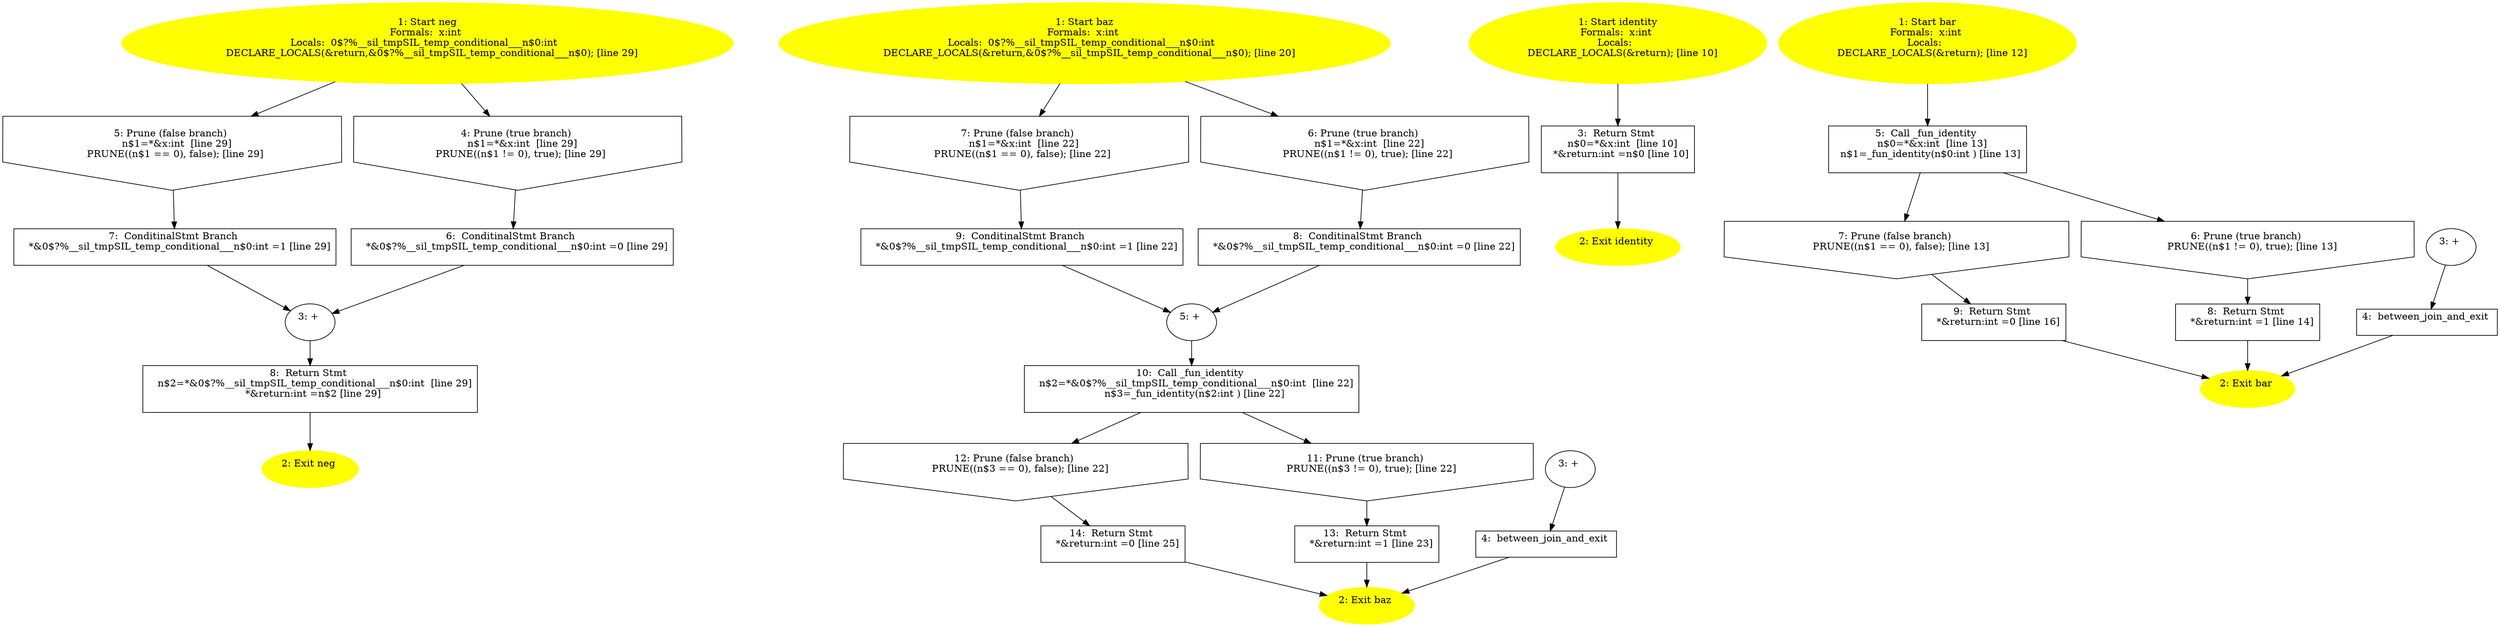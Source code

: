 /* @generated */
digraph iCFG {
"neg.f24c2c15b9d03797c6874986a8d19516_8" [label="8:  Return Stmt \n   n$2=*&0$?%__sil_tmpSIL_temp_conditional___n$0:int  [line 29]\n  *&return:int =n$2 [line 29]\n " shape="box"]
	

	 "neg.f24c2c15b9d03797c6874986a8d19516_8" -> "neg.f24c2c15b9d03797c6874986a8d19516_2" ;
"neg.f24c2c15b9d03797c6874986a8d19516_7" [label="7:  ConditinalStmt Branch \n   *&0$?%__sil_tmpSIL_temp_conditional___n$0:int =1 [line 29]\n " shape="box"]
	

	 "neg.f24c2c15b9d03797c6874986a8d19516_7" -> "neg.f24c2c15b9d03797c6874986a8d19516_3" ;
"neg.f24c2c15b9d03797c6874986a8d19516_6" [label="6:  ConditinalStmt Branch \n   *&0$?%__sil_tmpSIL_temp_conditional___n$0:int =0 [line 29]\n " shape="box"]
	

	 "neg.f24c2c15b9d03797c6874986a8d19516_6" -> "neg.f24c2c15b9d03797c6874986a8d19516_3" ;
"neg.f24c2c15b9d03797c6874986a8d19516_5" [label="5: Prune (false branch) \n   n$1=*&x:int  [line 29]\n  PRUNE((n$1 == 0), false); [line 29]\n " shape="invhouse"]
	

	 "neg.f24c2c15b9d03797c6874986a8d19516_5" -> "neg.f24c2c15b9d03797c6874986a8d19516_7" ;
"neg.f24c2c15b9d03797c6874986a8d19516_4" [label="4: Prune (true branch) \n   n$1=*&x:int  [line 29]\n  PRUNE((n$1 != 0), true); [line 29]\n " shape="invhouse"]
	

	 "neg.f24c2c15b9d03797c6874986a8d19516_4" -> "neg.f24c2c15b9d03797c6874986a8d19516_6" ;
"neg.f24c2c15b9d03797c6874986a8d19516_3" [label="3: + \n  " ]
	

	 "neg.f24c2c15b9d03797c6874986a8d19516_3" -> "neg.f24c2c15b9d03797c6874986a8d19516_8" ;
"neg.f24c2c15b9d03797c6874986a8d19516_2" [label="2: Exit neg \n  " color=yellow style=filled]
	

"neg.f24c2c15b9d03797c6874986a8d19516_1" [label="1: Start neg\nFormals:  x:int \nLocals:  0$?%__sil_tmpSIL_temp_conditional___n$0:int  \n   DECLARE_LOCALS(&return,&0$?%__sil_tmpSIL_temp_conditional___n$0); [line 29]\n " color=yellow style=filled]
	

	 "neg.f24c2c15b9d03797c6874986a8d19516_1" -> "neg.f24c2c15b9d03797c6874986a8d19516_4" ;
	 "neg.f24c2c15b9d03797c6874986a8d19516_1" -> "neg.f24c2c15b9d03797c6874986a8d19516_5" ;
"baz.73feffa4b7f6bb68e44cf984c85f6e88_14" [label="14:  Return Stmt \n   *&return:int =0 [line 25]\n " shape="box"]
	

	 "baz.73feffa4b7f6bb68e44cf984c85f6e88_14" -> "baz.73feffa4b7f6bb68e44cf984c85f6e88_2" ;
"baz.73feffa4b7f6bb68e44cf984c85f6e88_13" [label="13:  Return Stmt \n   *&return:int =1 [line 23]\n " shape="box"]
	

	 "baz.73feffa4b7f6bb68e44cf984c85f6e88_13" -> "baz.73feffa4b7f6bb68e44cf984c85f6e88_2" ;
"baz.73feffa4b7f6bb68e44cf984c85f6e88_12" [label="12: Prune (false branch) \n   PRUNE((n$3 == 0), false); [line 22]\n " shape="invhouse"]
	

	 "baz.73feffa4b7f6bb68e44cf984c85f6e88_12" -> "baz.73feffa4b7f6bb68e44cf984c85f6e88_14" ;
"baz.73feffa4b7f6bb68e44cf984c85f6e88_11" [label="11: Prune (true branch) \n   PRUNE((n$3 != 0), true); [line 22]\n " shape="invhouse"]
	

	 "baz.73feffa4b7f6bb68e44cf984c85f6e88_11" -> "baz.73feffa4b7f6bb68e44cf984c85f6e88_13" ;
"baz.73feffa4b7f6bb68e44cf984c85f6e88_10" [label="10:  Call _fun_identity \n   n$2=*&0$?%__sil_tmpSIL_temp_conditional___n$0:int  [line 22]\n  n$3=_fun_identity(n$2:int ) [line 22]\n " shape="box"]
	

	 "baz.73feffa4b7f6bb68e44cf984c85f6e88_10" -> "baz.73feffa4b7f6bb68e44cf984c85f6e88_11" ;
	 "baz.73feffa4b7f6bb68e44cf984c85f6e88_10" -> "baz.73feffa4b7f6bb68e44cf984c85f6e88_12" ;
"baz.73feffa4b7f6bb68e44cf984c85f6e88_9" [label="9:  ConditinalStmt Branch \n   *&0$?%__sil_tmpSIL_temp_conditional___n$0:int =1 [line 22]\n " shape="box"]
	

	 "baz.73feffa4b7f6bb68e44cf984c85f6e88_9" -> "baz.73feffa4b7f6bb68e44cf984c85f6e88_5" ;
"baz.73feffa4b7f6bb68e44cf984c85f6e88_8" [label="8:  ConditinalStmt Branch \n   *&0$?%__sil_tmpSIL_temp_conditional___n$0:int =0 [line 22]\n " shape="box"]
	

	 "baz.73feffa4b7f6bb68e44cf984c85f6e88_8" -> "baz.73feffa4b7f6bb68e44cf984c85f6e88_5" ;
"baz.73feffa4b7f6bb68e44cf984c85f6e88_7" [label="7: Prune (false branch) \n   n$1=*&x:int  [line 22]\n  PRUNE((n$1 == 0), false); [line 22]\n " shape="invhouse"]
	

	 "baz.73feffa4b7f6bb68e44cf984c85f6e88_7" -> "baz.73feffa4b7f6bb68e44cf984c85f6e88_9" ;
"baz.73feffa4b7f6bb68e44cf984c85f6e88_6" [label="6: Prune (true branch) \n   n$1=*&x:int  [line 22]\n  PRUNE((n$1 != 0), true); [line 22]\n " shape="invhouse"]
	

	 "baz.73feffa4b7f6bb68e44cf984c85f6e88_6" -> "baz.73feffa4b7f6bb68e44cf984c85f6e88_8" ;
"baz.73feffa4b7f6bb68e44cf984c85f6e88_5" [label="5: + \n  " ]
	

	 "baz.73feffa4b7f6bb68e44cf984c85f6e88_5" -> "baz.73feffa4b7f6bb68e44cf984c85f6e88_10" ;
"baz.73feffa4b7f6bb68e44cf984c85f6e88_4" [label="4:  between_join_and_exit \n  " shape="box"]
	

	 "baz.73feffa4b7f6bb68e44cf984c85f6e88_4" -> "baz.73feffa4b7f6bb68e44cf984c85f6e88_2" ;
"baz.73feffa4b7f6bb68e44cf984c85f6e88_3" [label="3: + \n  " ]
	

	 "baz.73feffa4b7f6bb68e44cf984c85f6e88_3" -> "baz.73feffa4b7f6bb68e44cf984c85f6e88_4" ;
"baz.73feffa4b7f6bb68e44cf984c85f6e88_2" [label="2: Exit baz \n  " color=yellow style=filled]
	

"baz.73feffa4b7f6bb68e44cf984c85f6e88_1" [label="1: Start baz\nFormals:  x:int \nLocals:  0$?%__sil_tmpSIL_temp_conditional___n$0:int  \n   DECLARE_LOCALS(&return,&0$?%__sil_tmpSIL_temp_conditional___n$0); [line 20]\n " color=yellow style=filled]
	

	 "baz.73feffa4b7f6bb68e44cf984c85f6e88_1" -> "baz.73feffa4b7f6bb68e44cf984c85f6e88_6" ;
	 "baz.73feffa4b7f6bb68e44cf984c85f6e88_1" -> "baz.73feffa4b7f6bb68e44cf984c85f6e88_7" ;
"identity.ff483d1ff591898a9942916050d2ca3f_3" [label="3:  Return Stmt \n   n$0=*&x:int  [line 10]\n  *&return:int =n$0 [line 10]\n " shape="box"]
	

	 "identity.ff483d1ff591898a9942916050d2ca3f_3" -> "identity.ff483d1ff591898a9942916050d2ca3f_2" ;
"identity.ff483d1ff591898a9942916050d2ca3f_2" [label="2: Exit identity \n  " color=yellow style=filled]
	

"identity.ff483d1ff591898a9942916050d2ca3f_1" [label="1: Start identity\nFormals:  x:int \nLocals:  \n   DECLARE_LOCALS(&return); [line 10]\n " color=yellow style=filled]
	

	 "identity.ff483d1ff591898a9942916050d2ca3f_1" -> "identity.ff483d1ff591898a9942916050d2ca3f_3" ;
"bar.37b51d194a7513e45b56f6524f2d51f2_9" [label="9:  Return Stmt \n   *&return:int =0 [line 16]\n " shape="box"]
	

	 "bar.37b51d194a7513e45b56f6524f2d51f2_9" -> "bar.37b51d194a7513e45b56f6524f2d51f2_2" ;
"bar.37b51d194a7513e45b56f6524f2d51f2_8" [label="8:  Return Stmt \n   *&return:int =1 [line 14]\n " shape="box"]
	

	 "bar.37b51d194a7513e45b56f6524f2d51f2_8" -> "bar.37b51d194a7513e45b56f6524f2d51f2_2" ;
"bar.37b51d194a7513e45b56f6524f2d51f2_7" [label="7: Prune (false branch) \n   PRUNE((n$1 == 0), false); [line 13]\n " shape="invhouse"]
	

	 "bar.37b51d194a7513e45b56f6524f2d51f2_7" -> "bar.37b51d194a7513e45b56f6524f2d51f2_9" ;
"bar.37b51d194a7513e45b56f6524f2d51f2_6" [label="6: Prune (true branch) \n   PRUNE((n$1 != 0), true); [line 13]\n " shape="invhouse"]
	

	 "bar.37b51d194a7513e45b56f6524f2d51f2_6" -> "bar.37b51d194a7513e45b56f6524f2d51f2_8" ;
"bar.37b51d194a7513e45b56f6524f2d51f2_5" [label="5:  Call _fun_identity \n   n$0=*&x:int  [line 13]\n  n$1=_fun_identity(n$0:int ) [line 13]\n " shape="box"]
	

	 "bar.37b51d194a7513e45b56f6524f2d51f2_5" -> "bar.37b51d194a7513e45b56f6524f2d51f2_6" ;
	 "bar.37b51d194a7513e45b56f6524f2d51f2_5" -> "bar.37b51d194a7513e45b56f6524f2d51f2_7" ;
"bar.37b51d194a7513e45b56f6524f2d51f2_4" [label="4:  between_join_and_exit \n  " shape="box"]
	

	 "bar.37b51d194a7513e45b56f6524f2d51f2_4" -> "bar.37b51d194a7513e45b56f6524f2d51f2_2" ;
"bar.37b51d194a7513e45b56f6524f2d51f2_3" [label="3: + \n  " ]
	

	 "bar.37b51d194a7513e45b56f6524f2d51f2_3" -> "bar.37b51d194a7513e45b56f6524f2d51f2_4" ;
"bar.37b51d194a7513e45b56f6524f2d51f2_2" [label="2: Exit bar \n  " color=yellow style=filled]
	

"bar.37b51d194a7513e45b56f6524f2d51f2_1" [label="1: Start bar\nFormals:  x:int \nLocals:  \n   DECLARE_LOCALS(&return); [line 12]\n " color=yellow style=filled]
	

	 "bar.37b51d194a7513e45b56f6524f2d51f2_1" -> "bar.37b51d194a7513e45b56f6524f2d51f2_5" ;
}
